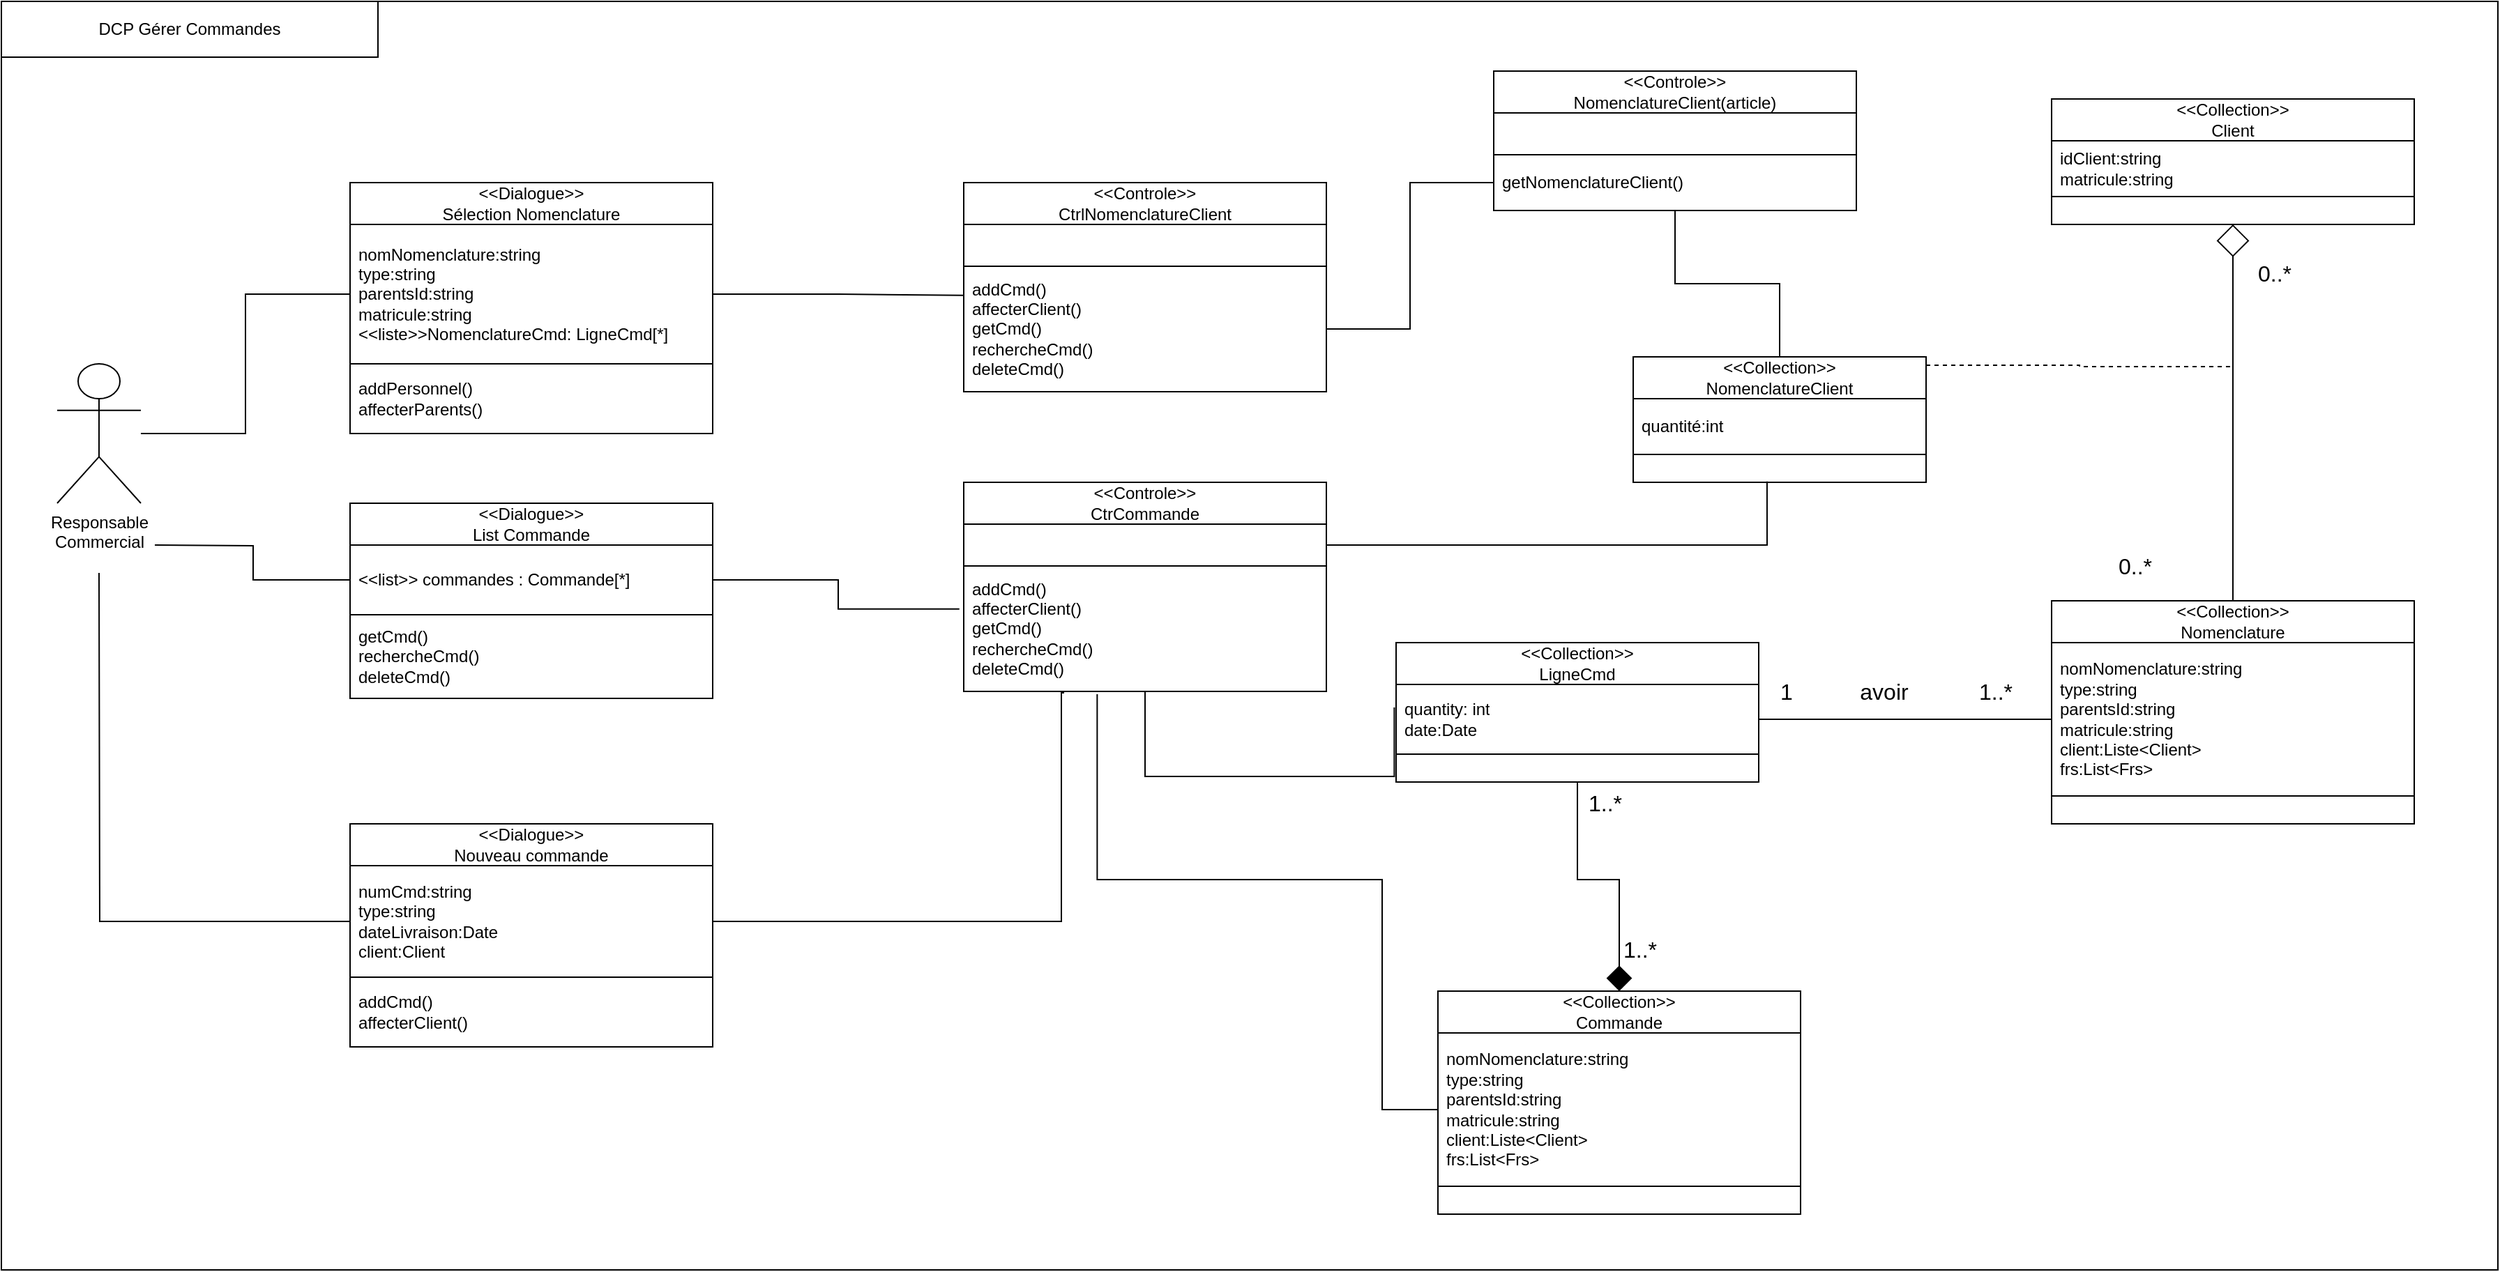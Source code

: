 <mxfile version="21.3.7" type="gitlab">
  <diagram name="Page-1" id="AcUbQvHw5QFJXDGcqYBx">
    <mxGraphModel dx="1983" dy="1119" grid="1" gridSize="10" guides="1" tooltips="1" connect="1" arrows="1" fold="1" page="1" pageScale="1" pageWidth="827" pageHeight="1169" math="0" shadow="0">
      <root>
        <mxCell id="0" />
        <mxCell id="1" parent="0" />
        <mxCell id="ppdD3s4YUbJsHrjWM72H-1" value="" style="rounded=0;whiteSpace=wrap;html=1;strokeColor=default;strokeWidth=1;" vertex="1" parent="1">
          <mxGeometry x="140" y="152.02" width="1360" height="567.98" as="geometry" />
        </mxCell>
        <mxCell id="ppdD3s4YUbJsHrjWM72H-2" style="edgeStyle=orthogonalEdgeStyle;rounded=0;orthogonalLoop=1;jettySize=auto;html=1;entryX=0;entryY=0.5;entryDx=0;entryDy=0;endArrow=none;endFill=0;" edge="1" parent="1" source="ppdD3s4YUbJsHrjWM72H-3" target="ppdD3s4YUbJsHrjWM72H-6">
          <mxGeometry relative="1" as="geometry" />
        </mxCell>
        <mxCell id="ppdD3s4YUbJsHrjWM72H-3" value="Responsable RH" style="shape=umlActor;verticalLabelPosition=bottom;verticalAlign=top;html=1;outlineConnect=0;" vertex="1" parent="1">
          <mxGeometry x="180" y="400" width="60" height="100" as="geometry" />
        </mxCell>
        <mxCell id="ppdD3s4YUbJsHrjWM72H-4" value="DCP Gérer personnel" style="rounded=0;whiteSpace=wrap;html=1;" vertex="1" parent="1">
          <mxGeometry x="140" y="152.02" width="270" height="40" as="geometry" />
        </mxCell>
        <mxCell id="ppdD3s4YUbJsHrjWM72H-5" value="&amp;lt;&amp;lt;Dialogue&amp;gt;&amp;gt;&lt;br&gt;Nouveau personnel" style="swimlane;fontStyle=0;childLayout=stackLayout;horizontal=1;startSize=30;horizontalStack=0;resizeParent=1;resizeParentMax=0;resizeLast=0;collapsible=1;marginBottom=0;whiteSpace=wrap;html=1;strokeColor=default;" vertex="1" parent="1">
          <mxGeometry x="390" y="270" width="260" height="180" as="geometry" />
        </mxCell>
        <mxCell id="ppdD3s4YUbJsHrjWM72H-6" value="nomPrenom:string&lt;br&gt;adresse:string&lt;br&gt;rib:string&lt;br&gt;poste:string&lt;br&gt;poste:string&lt;br&gt;matricule:string" style="text;strokeColor=none;fillColor=none;align=left;verticalAlign=middle;spacingLeft=4;spacingRight=4;overflow=hidden;points=[[0,0.5],[1,0.5]];portConstraint=eastwest;rotatable=0;whiteSpace=wrap;html=1;" vertex="1" parent="ppdD3s4YUbJsHrjWM72H-5">
          <mxGeometry y="30" width="260" height="100" as="geometry" />
        </mxCell>
        <mxCell id="ppdD3s4YUbJsHrjWM72H-7" value="Item 3" style="text;strokeColor=default;fillColor=none;align=left;verticalAlign=middle;spacingLeft=4;spacingRight=4;overflow=hidden;points=[[0,0.5],[1,0.5]];portConstraint=eastwest;rotatable=0;whiteSpace=wrap;html=1;" vertex="1" parent="ppdD3s4YUbJsHrjWM72H-5">
          <mxGeometry y="130" width="260" height="50" as="geometry" />
        </mxCell>
        <mxCell id="ppdD3s4YUbJsHrjWM72H-8" value="&amp;lt;&amp;lt;Dialogue&amp;gt;&amp;gt;&lt;br&gt;Liste personnel" style="swimlane;fontStyle=0;childLayout=stackLayout;horizontal=1;startSize=30;horizontalStack=0;resizeParent=1;resizeParentMax=0;resizeLast=0;collapsible=1;marginBottom=0;whiteSpace=wrap;html=1;strokeColor=default;" vertex="1" parent="1">
          <mxGeometry x="390" y="510" width="260" height="160" as="geometry" />
        </mxCell>
        <mxCell id="ppdD3s4YUbJsHrjWM72H-9" value="&amp;lt;&amp;lt;list&amp;gt;&amp;gt; personnels : Personnel[*]" style="text;strokeColor=none;fillColor=none;align=left;verticalAlign=middle;spacingLeft=4;spacingRight=4;overflow=hidden;points=[[0,0.5],[1,0.5]];portConstraint=eastwest;rotatable=0;whiteSpace=wrap;html=1;" vertex="1" parent="ppdD3s4YUbJsHrjWM72H-8">
          <mxGeometry y="30" width="260" height="50" as="geometry" />
        </mxCell>
        <mxCell id="ppdD3s4YUbJsHrjWM72H-10" value="getPersonnels()&lt;br&gt;recherchePersonnel()&lt;br&gt;updatePersonnel()&lt;br&gt;deletePersonnel()" style="text;strokeColor=default;fillColor=none;align=left;verticalAlign=middle;spacingLeft=4;spacingRight=4;overflow=hidden;points=[[0,0.5],[1,0.5]];portConstraint=eastwest;rotatable=0;whiteSpace=wrap;html=1;" vertex="1" parent="ppdD3s4YUbJsHrjWM72H-8">
          <mxGeometry y="80" width="260" height="80" as="geometry" />
        </mxCell>
        <mxCell id="ppdD3s4YUbJsHrjWM72H-11" value="&amp;lt;&amp;lt;Controle&amp;gt;&amp;gt;&lt;br&gt;CtrPersonnel" style="swimlane;fontStyle=0;childLayout=stackLayout;horizontal=1;startSize=30;horizontalStack=0;resizeParent=1;resizeParentMax=0;resizeLast=0;collapsible=1;marginBottom=0;whiteSpace=wrap;html=1;strokeColor=default;" vertex="1" parent="1">
          <mxGeometry x="810" y="340" width="260" height="150" as="geometry" />
        </mxCell>
        <mxCell id="ppdD3s4YUbJsHrjWM72H-12" value="&amp;nbsp;" style="text;strokeColor=none;fillColor=none;align=left;verticalAlign=middle;spacingLeft=4;spacingRight=4;overflow=hidden;points=[[0,0.5],[1,0.5]];portConstraint=eastwest;rotatable=0;whiteSpace=wrap;html=1;" vertex="1" parent="ppdD3s4YUbJsHrjWM72H-11">
          <mxGeometry y="30" width="260" height="30" as="geometry" />
        </mxCell>
        <mxCell id="ppdD3s4YUbJsHrjWM72H-13" value="getAll()&lt;br&gt;getPersonnelById()&lt;br&gt;createPersonnel()&lt;br&gt;updatePersonnel()&lt;br&gt;deletePersonnel()" style="text;strokeColor=default;fillColor=none;align=left;verticalAlign=middle;spacingLeft=4;spacingRight=4;overflow=hidden;points=[[0,0.5],[1,0.5]];portConstraint=eastwest;rotatable=0;whiteSpace=wrap;html=1;" vertex="1" parent="ppdD3s4YUbJsHrjWM72H-11">
          <mxGeometry y="60" width="260" height="90" as="geometry" />
        </mxCell>
        <mxCell id="ppdD3s4YUbJsHrjWM72H-14" value="&amp;lt;&amp;lt;Entité&amp;gt;&amp;gt;&lt;br&gt;Personnel" style="swimlane;fontStyle=0;childLayout=stackLayout;horizontal=1;startSize=30;horizontalStack=0;resizeParent=1;resizeParentMax=0;resizeLast=0;collapsible=1;marginBottom=0;whiteSpace=wrap;html=1;strokeColor=default;" vertex="1" parent="1">
          <mxGeometry x="1180" y="300" width="260" height="160" as="geometry" />
        </mxCell>
        <mxCell id="ppdD3s4YUbJsHrjWM72H-15" value="nomPrenom:string&lt;br style=&quot;border-color: var(--border-color);&quot;&gt;adresse:string&lt;br style=&quot;border-color: var(--border-color);&quot;&gt;rib:string&lt;br style=&quot;border-color: var(--border-color);&quot;&gt;poste:string&lt;br style=&quot;border-color: var(--border-color);&quot;&gt;poste:string&lt;br style=&quot;border-color: var(--border-color);&quot;&gt;matricule:string" style="text;strokeColor=none;fillColor=none;align=left;verticalAlign=middle;spacingLeft=4;spacingRight=4;overflow=hidden;points=[[0,0.5],[1,0.5]];portConstraint=eastwest;rotatable=0;whiteSpace=wrap;html=1;" vertex="1" parent="ppdD3s4YUbJsHrjWM72H-14">
          <mxGeometry y="30" width="260" height="110" as="geometry" />
        </mxCell>
        <mxCell id="ppdD3s4YUbJsHrjWM72H-16" value="&amp;nbsp;" style="text;strokeColor=default;fillColor=none;align=left;verticalAlign=middle;spacingLeft=4;spacingRight=4;overflow=hidden;points=[[0,0.5],[1,0.5]];portConstraint=eastwest;rotatable=0;whiteSpace=wrap;html=1;" vertex="1" parent="ppdD3s4YUbJsHrjWM72H-14">
          <mxGeometry y="140" width="260" height="20" as="geometry" />
        </mxCell>
        <mxCell id="ppdD3s4YUbJsHrjWM72H-17" style="edgeStyle=orthogonalEdgeStyle;rounded=0;orthogonalLoop=1;jettySize=auto;html=1;endArrow=none;endFill=0;" edge="1" parent="1" target="ppdD3s4YUbJsHrjWM72H-9">
          <mxGeometry relative="1" as="geometry">
            <mxPoint x="220" y="520" as="sourcePoint" />
            <mxPoint x="400" y="345" as="targetPoint" />
          </mxGeometry>
        </mxCell>
        <mxCell id="ppdD3s4YUbJsHrjWM72H-18" style="edgeStyle=orthogonalEdgeStyle;rounded=0;orthogonalLoop=1;jettySize=auto;html=1;endArrow=none;endFill=0;" edge="1" parent="1" source="ppdD3s4YUbJsHrjWM72H-6" target="ppdD3s4YUbJsHrjWM72H-12">
          <mxGeometry relative="1" as="geometry" />
        </mxCell>
        <mxCell id="ppdD3s4YUbJsHrjWM72H-19" style="edgeStyle=orthogonalEdgeStyle;rounded=0;orthogonalLoop=1;jettySize=auto;html=1;endArrow=none;endFill=0;" edge="1" parent="1" source="ppdD3s4YUbJsHrjWM72H-12" target="ppdD3s4YUbJsHrjWM72H-15">
          <mxGeometry relative="1" as="geometry" />
        </mxCell>
        <mxCell id="ppdD3s4YUbJsHrjWM72H-20" style="edgeStyle=orthogonalEdgeStyle;rounded=0;orthogonalLoop=1;jettySize=auto;html=1;exitX=1;exitY=0.5;exitDx=0;exitDy=0;entryX=0.499;entryY=1.003;entryDx=0;entryDy=0;entryPerimeter=0;endArrow=none;endFill=0;" edge="1" parent="1" source="ppdD3s4YUbJsHrjWM72H-9" target="ppdD3s4YUbJsHrjWM72H-13">
          <mxGeometry relative="1" as="geometry" />
        </mxCell>
        <mxCell id="ppdD3s4YUbJsHrjWM72H-21" value="" style="rounded=0;whiteSpace=wrap;html=1;strokeColor=default;strokeWidth=1;" vertex="1" parent="1">
          <mxGeometry x="140" y="152.02" width="1360" height="567.98" as="geometry" />
        </mxCell>
        <mxCell id="ppdD3s4YUbJsHrjWM72H-22" style="edgeStyle=orthogonalEdgeStyle;rounded=0;orthogonalLoop=1;jettySize=auto;html=1;entryX=0;entryY=0.5;entryDx=0;entryDy=0;endArrow=none;endFill=0;" edge="1" parent="1" source="ppdD3s4YUbJsHrjWM72H-23" target="ppdD3s4YUbJsHrjWM72H-26">
          <mxGeometry relative="1" as="geometry" />
        </mxCell>
        <mxCell id="ppdD3s4YUbJsHrjWM72H-23" value="Responsable RH" style="shape=umlActor;verticalLabelPosition=bottom;verticalAlign=top;html=1;outlineConnect=0;" vertex="1" parent="1">
          <mxGeometry x="180" y="400" width="60" height="100" as="geometry" />
        </mxCell>
        <mxCell id="ppdD3s4YUbJsHrjWM72H-24" value="DCP Gérer personnel" style="rounded=0;whiteSpace=wrap;html=1;" vertex="1" parent="1">
          <mxGeometry x="140" y="152.02" width="270" height="40" as="geometry" />
        </mxCell>
        <mxCell id="ppdD3s4YUbJsHrjWM72H-25" value="&amp;lt;&amp;lt;Dialogue&amp;gt;&amp;gt;&lt;br&gt;Nouveau personnel" style="swimlane;fontStyle=0;childLayout=stackLayout;horizontal=1;startSize=30;horizontalStack=0;resizeParent=1;resizeParentMax=0;resizeLast=0;collapsible=1;marginBottom=0;whiteSpace=wrap;html=1;strokeColor=default;" vertex="1" parent="1">
          <mxGeometry x="390" y="270" width="260" height="180" as="geometry" />
        </mxCell>
        <mxCell id="ppdD3s4YUbJsHrjWM72H-26" value="nomPrenom:string&lt;br&gt;adresse:string&lt;br&gt;rib:string&lt;br&gt;poste:string&lt;br&gt;poste:string&lt;br&gt;matricule:string" style="text;strokeColor=none;fillColor=none;align=left;verticalAlign=middle;spacingLeft=4;spacingRight=4;overflow=hidden;points=[[0,0.5],[1,0.5]];portConstraint=eastwest;rotatable=0;whiteSpace=wrap;html=1;" vertex="1" parent="ppdD3s4YUbJsHrjWM72H-25">
          <mxGeometry y="30" width="260" height="100" as="geometry" />
        </mxCell>
        <mxCell id="ppdD3s4YUbJsHrjWM72H-27" value="Item 3" style="text;strokeColor=default;fillColor=none;align=left;verticalAlign=middle;spacingLeft=4;spacingRight=4;overflow=hidden;points=[[0,0.5],[1,0.5]];portConstraint=eastwest;rotatable=0;whiteSpace=wrap;html=1;" vertex="1" parent="ppdD3s4YUbJsHrjWM72H-25">
          <mxGeometry y="130" width="260" height="50" as="geometry" />
        </mxCell>
        <mxCell id="ppdD3s4YUbJsHrjWM72H-28" value="&amp;lt;&amp;lt;Dialogue&amp;gt;&amp;gt;&lt;br&gt;Liste personnel" style="swimlane;fontStyle=0;childLayout=stackLayout;horizontal=1;startSize=30;horizontalStack=0;resizeParent=1;resizeParentMax=0;resizeLast=0;collapsible=1;marginBottom=0;whiteSpace=wrap;html=1;strokeColor=default;" vertex="1" parent="1">
          <mxGeometry x="390" y="510" width="260" height="160" as="geometry" />
        </mxCell>
        <mxCell id="ppdD3s4YUbJsHrjWM72H-29" value="&amp;lt;&amp;lt;list&amp;gt;&amp;gt; personnels : Personnel[*]" style="text;strokeColor=none;fillColor=none;align=left;verticalAlign=middle;spacingLeft=4;spacingRight=4;overflow=hidden;points=[[0,0.5],[1,0.5]];portConstraint=eastwest;rotatable=0;whiteSpace=wrap;html=1;" vertex="1" parent="ppdD3s4YUbJsHrjWM72H-28">
          <mxGeometry y="30" width="260" height="50" as="geometry" />
        </mxCell>
        <mxCell id="ppdD3s4YUbJsHrjWM72H-30" value="getPersonnels()&lt;br&gt;recherchePersonnel()&lt;br&gt;updatePersonnel()&lt;br&gt;deletePersonnel()" style="text;strokeColor=default;fillColor=none;align=left;verticalAlign=middle;spacingLeft=4;spacingRight=4;overflow=hidden;points=[[0,0.5],[1,0.5]];portConstraint=eastwest;rotatable=0;whiteSpace=wrap;html=1;" vertex="1" parent="ppdD3s4YUbJsHrjWM72H-28">
          <mxGeometry y="80" width="260" height="80" as="geometry" />
        </mxCell>
        <mxCell id="ppdD3s4YUbJsHrjWM72H-31" value="&amp;lt;&amp;lt;Controle&amp;gt;&amp;gt;&lt;br&gt;CtrPersonnel" style="swimlane;fontStyle=0;childLayout=stackLayout;horizontal=1;startSize=30;horizontalStack=0;resizeParent=1;resizeParentMax=0;resizeLast=0;collapsible=1;marginBottom=0;whiteSpace=wrap;html=1;strokeColor=default;" vertex="1" parent="1">
          <mxGeometry x="810" y="340" width="260" height="150" as="geometry" />
        </mxCell>
        <mxCell id="ppdD3s4YUbJsHrjWM72H-32" value="&amp;nbsp;" style="text;strokeColor=none;fillColor=none;align=left;verticalAlign=middle;spacingLeft=4;spacingRight=4;overflow=hidden;points=[[0,0.5],[1,0.5]];portConstraint=eastwest;rotatable=0;whiteSpace=wrap;html=1;" vertex="1" parent="ppdD3s4YUbJsHrjWM72H-31">
          <mxGeometry y="30" width="260" height="30" as="geometry" />
        </mxCell>
        <mxCell id="ppdD3s4YUbJsHrjWM72H-33" value="getAll()&lt;br&gt;getPersonnelById()&lt;br&gt;createPersonnel()&lt;br&gt;updatePersonnel()&lt;br&gt;deletePersonnel()" style="text;strokeColor=default;fillColor=none;align=left;verticalAlign=middle;spacingLeft=4;spacingRight=4;overflow=hidden;points=[[0,0.5],[1,0.5]];portConstraint=eastwest;rotatable=0;whiteSpace=wrap;html=1;" vertex="1" parent="ppdD3s4YUbJsHrjWM72H-31">
          <mxGeometry y="60" width="260" height="90" as="geometry" />
        </mxCell>
        <mxCell id="ppdD3s4YUbJsHrjWM72H-34" value="&amp;lt;&amp;lt;Collection&amp;gt;&amp;gt;&lt;br&gt;Personnel" style="swimlane;fontStyle=0;childLayout=stackLayout;horizontal=1;startSize=30;horizontalStack=0;resizeParent=1;resizeParentMax=0;resizeLast=0;collapsible=1;marginBottom=0;whiteSpace=wrap;html=1;strokeColor=default;" vertex="1" parent="1">
          <mxGeometry x="1180" y="300" width="260" height="160" as="geometry" />
        </mxCell>
        <mxCell id="ppdD3s4YUbJsHrjWM72H-35" value="nomPrenom:string&lt;br style=&quot;border-color: var(--border-color);&quot;&gt;adresse:string&lt;br style=&quot;border-color: var(--border-color);&quot;&gt;rib:string&lt;br style=&quot;border-color: var(--border-color);&quot;&gt;poste:string&lt;br style=&quot;border-color: var(--border-color);&quot;&gt;poste:string&lt;br style=&quot;border-color: var(--border-color);&quot;&gt;matricule:string" style="text;strokeColor=none;fillColor=none;align=left;verticalAlign=middle;spacingLeft=4;spacingRight=4;overflow=hidden;points=[[0,0.5],[1,0.5]];portConstraint=eastwest;rotatable=0;whiteSpace=wrap;html=1;" vertex="1" parent="ppdD3s4YUbJsHrjWM72H-34">
          <mxGeometry y="30" width="260" height="110" as="geometry" />
        </mxCell>
        <mxCell id="ppdD3s4YUbJsHrjWM72H-36" value="&amp;nbsp;" style="text;strokeColor=default;fillColor=none;align=left;verticalAlign=middle;spacingLeft=4;spacingRight=4;overflow=hidden;points=[[0,0.5],[1,0.5]];portConstraint=eastwest;rotatable=0;whiteSpace=wrap;html=1;" vertex="1" parent="ppdD3s4YUbJsHrjWM72H-34">
          <mxGeometry y="140" width="260" height="20" as="geometry" />
        </mxCell>
        <mxCell id="ppdD3s4YUbJsHrjWM72H-37" style="edgeStyle=orthogonalEdgeStyle;rounded=0;orthogonalLoop=1;jettySize=auto;html=1;endArrow=none;endFill=0;" edge="1" parent="1" target="ppdD3s4YUbJsHrjWM72H-29">
          <mxGeometry relative="1" as="geometry">
            <mxPoint x="220" y="520" as="sourcePoint" />
            <mxPoint x="400" y="345" as="targetPoint" />
          </mxGeometry>
        </mxCell>
        <mxCell id="ppdD3s4YUbJsHrjWM72H-38" style="edgeStyle=orthogonalEdgeStyle;rounded=0;orthogonalLoop=1;jettySize=auto;html=1;endArrow=none;endFill=0;" edge="1" parent="1" source="ppdD3s4YUbJsHrjWM72H-26" target="ppdD3s4YUbJsHrjWM72H-32">
          <mxGeometry relative="1" as="geometry" />
        </mxCell>
        <mxCell id="ppdD3s4YUbJsHrjWM72H-39" style="edgeStyle=orthogonalEdgeStyle;rounded=0;orthogonalLoop=1;jettySize=auto;html=1;endArrow=none;endFill=0;" edge="1" parent="1" source="ppdD3s4YUbJsHrjWM72H-32" target="ppdD3s4YUbJsHrjWM72H-35">
          <mxGeometry relative="1" as="geometry" />
        </mxCell>
        <mxCell id="ppdD3s4YUbJsHrjWM72H-40" style="edgeStyle=orthogonalEdgeStyle;rounded=0;orthogonalLoop=1;jettySize=auto;html=1;exitX=1;exitY=0.5;exitDx=0;exitDy=0;entryX=0.499;entryY=1.003;entryDx=0;entryDy=0;entryPerimeter=0;endArrow=none;endFill=0;" edge="1" parent="1" source="ppdD3s4YUbJsHrjWM72H-29" target="ppdD3s4YUbJsHrjWM72H-33">
          <mxGeometry relative="1" as="geometry" />
        </mxCell>
        <mxCell id="ppdD3s4YUbJsHrjWM72H-41" value="" style="rounded=0;whiteSpace=wrap;html=1;strokeColor=default;strokeWidth=1;" vertex="1" parent="1">
          <mxGeometry x="140" y="150" width="1360" height="820" as="geometry" />
        </mxCell>
        <mxCell id="ppdD3s4YUbJsHrjWM72H-42" style="edgeStyle=orthogonalEdgeStyle;rounded=0;orthogonalLoop=1;jettySize=auto;html=1;entryX=0;entryY=0.5;entryDx=0;entryDy=0;endArrow=none;endFill=0;" edge="1" parent="1" source="ppdD3s4YUbJsHrjWM72H-44" target="ppdD3s4YUbJsHrjWM72H-47">
          <mxGeometry relative="1" as="geometry" />
        </mxCell>
        <mxCell id="ppdD3s4YUbJsHrjWM72H-43" style="edgeStyle=orthogonalEdgeStyle;rounded=0;orthogonalLoop=1;jettySize=auto;html=1;endArrow=none;endFill=0;" edge="1" parent="1" target="ppdD3s4YUbJsHrjWM72H-63">
          <mxGeometry relative="1" as="geometry">
            <mxPoint x="210" y="550" as="sourcePoint" />
          </mxGeometry>
        </mxCell>
        <mxCell id="ppdD3s4YUbJsHrjWM72H-44" value="Responsable RH" style="shape=umlActor;verticalLabelPosition=bottom;verticalAlign=top;html=1;outlineConnect=0;" vertex="1" parent="1">
          <mxGeometry x="180" y="400" width="60" height="100" as="geometry" />
        </mxCell>
        <mxCell id="ppdD3s4YUbJsHrjWM72H-45" value="DCP Gérer personnel" style="rounded=0;whiteSpace=wrap;html=1;" vertex="1" parent="1">
          <mxGeometry x="140" y="150.0" width="270" height="40" as="geometry" />
        </mxCell>
        <mxCell id="ppdD3s4YUbJsHrjWM72H-46" value="&amp;lt;&amp;lt;Dialogue&amp;gt;&amp;gt;&lt;br&gt;Nouveau Personnel" style="swimlane;fontStyle=0;childLayout=stackLayout;horizontal=1;startSize=30;horizontalStack=0;resizeParent=1;resizeParentMax=0;resizeLast=0;collapsible=1;marginBottom=0;whiteSpace=wrap;html=1;strokeColor=default;" vertex="1" parent="1">
          <mxGeometry x="390" y="270" width="260" height="180" as="geometry" />
        </mxCell>
        <mxCell id="ppdD3s4YUbJsHrjWM72H-47" value="nomPrenom:string&lt;br&gt;adresse:string&lt;br&gt;rib:string&lt;br&gt;poste:string&lt;br&gt;poste:string&lt;br&gt;matricule:string" style="text;strokeColor=none;fillColor=none;align=left;verticalAlign=middle;spacingLeft=4;spacingRight=4;overflow=hidden;points=[[0,0.5],[1,0.5]];portConstraint=eastwest;rotatable=0;whiteSpace=wrap;html=1;" vertex="1" parent="ppdD3s4YUbJsHrjWM72H-46">
          <mxGeometry y="30" width="260" height="100" as="geometry" />
        </mxCell>
        <mxCell id="ppdD3s4YUbJsHrjWM72H-48" value="addPersonnel()" style="text;strokeColor=default;fillColor=none;align=left;verticalAlign=middle;spacingLeft=4;spacingRight=4;overflow=hidden;points=[[0,0.5],[1,0.5]];portConstraint=eastwest;rotatable=0;whiteSpace=wrap;html=1;" vertex="1" parent="ppdD3s4YUbJsHrjWM72H-46">
          <mxGeometry y="130" width="260" height="50" as="geometry" />
        </mxCell>
        <mxCell id="ppdD3s4YUbJsHrjWM72H-49" value="&amp;lt;&amp;lt;Dialogue&amp;gt;&amp;gt;&lt;br&gt;Liste personnel en veille" style="swimlane;fontStyle=0;childLayout=stackLayout;horizontal=1;startSize=30;horizontalStack=0;resizeParent=1;resizeParentMax=0;resizeLast=0;collapsible=1;marginBottom=0;whiteSpace=wrap;html=1;strokeColor=default;" vertex="1" parent="1">
          <mxGeometry x="390" y="510" width="260" height="140" as="geometry" />
        </mxCell>
        <mxCell id="ppdD3s4YUbJsHrjWM72H-50" value="&amp;lt;&amp;lt;list&amp;gt;&amp;gt; personnels : Personnel[*]" style="text;strokeColor=none;fillColor=none;align=left;verticalAlign=middle;spacingLeft=4;spacingRight=4;overflow=hidden;points=[[0,0.5],[1,0.5]];portConstraint=eastwest;rotatable=0;whiteSpace=wrap;html=1;" vertex="1" parent="ppdD3s4YUbJsHrjWM72H-49">
          <mxGeometry y="30" width="260" height="50" as="geometry" />
        </mxCell>
        <mxCell id="ppdD3s4YUbJsHrjWM72H-51" value="getPersonnels()&lt;br&gt;recherchePersonnel()&lt;br&gt;deletePersonnel()" style="text;strokeColor=default;fillColor=none;align=left;verticalAlign=middle;spacingLeft=4;spacingRight=4;overflow=hidden;points=[[0,0.5],[1,0.5]];portConstraint=eastwest;rotatable=0;whiteSpace=wrap;html=1;" vertex="1" parent="ppdD3s4YUbJsHrjWM72H-49">
          <mxGeometry y="80" width="260" height="60" as="geometry" />
        </mxCell>
        <mxCell id="ppdD3s4YUbJsHrjWM72H-52" value="&amp;lt;&amp;lt;Controle&amp;gt;&amp;gt;&lt;br&gt;CtrPersonnel" style="swimlane;fontStyle=0;childLayout=stackLayout;horizontal=1;startSize=30;horizontalStack=0;resizeParent=1;resizeParentMax=0;resizeLast=0;collapsible=1;marginBottom=0;whiteSpace=wrap;html=1;strokeColor=default;" vertex="1" parent="1">
          <mxGeometry x="810" y="340" width="260" height="150" as="geometry" />
        </mxCell>
        <mxCell id="ppdD3s4YUbJsHrjWM72H-53" value="&amp;nbsp;" style="text;strokeColor=none;fillColor=none;align=left;verticalAlign=middle;spacingLeft=4;spacingRight=4;overflow=hidden;points=[[0,0.5],[1,0.5]];portConstraint=eastwest;rotatable=0;whiteSpace=wrap;html=1;" vertex="1" parent="ppdD3s4YUbJsHrjWM72H-52">
          <mxGeometry y="30" width="260" height="30" as="geometry" />
        </mxCell>
        <mxCell id="ppdD3s4YUbJsHrjWM72H-54" value="getAll()&lt;br&gt;getPersonnelById()&lt;br&gt;createPersonnel()&lt;br&gt;updatePersonnel()&lt;br&gt;deletePersonnel()" style="text;strokeColor=default;fillColor=none;align=left;verticalAlign=middle;spacingLeft=4;spacingRight=4;overflow=hidden;points=[[0,0.5],[1,0.5]];portConstraint=eastwest;rotatable=0;whiteSpace=wrap;html=1;" vertex="1" parent="ppdD3s4YUbJsHrjWM72H-52">
          <mxGeometry y="60" width="260" height="90" as="geometry" />
        </mxCell>
        <mxCell id="ppdD3s4YUbJsHrjWM72H-55" value="&amp;lt;&amp;lt;Collection&amp;gt;&amp;gt;&lt;br&gt;Personnel" style="swimlane;fontStyle=0;childLayout=stackLayout;horizontal=1;startSize=30;horizontalStack=0;resizeParent=1;resizeParentMax=0;resizeLast=0;collapsible=1;marginBottom=0;whiteSpace=wrap;html=1;strokeColor=default;" vertex="1" parent="1">
          <mxGeometry x="1180" y="300" width="260" height="160" as="geometry" />
        </mxCell>
        <mxCell id="ppdD3s4YUbJsHrjWM72H-56" value="nomPrenom:string&lt;br style=&quot;border-color: var(--border-color);&quot;&gt;adresse:string&lt;br style=&quot;border-color: var(--border-color);&quot;&gt;rib:string&lt;br style=&quot;border-color: var(--border-color);&quot;&gt;poste:string&lt;br style=&quot;border-color: var(--border-color);&quot;&gt;poste:string&lt;br style=&quot;border-color: var(--border-color);&quot;&gt;matricule:string" style="text;strokeColor=none;fillColor=none;align=left;verticalAlign=middle;spacingLeft=4;spacingRight=4;overflow=hidden;points=[[0,0.5],[1,0.5]];portConstraint=eastwest;rotatable=0;whiteSpace=wrap;html=1;" vertex="1" parent="ppdD3s4YUbJsHrjWM72H-55">
          <mxGeometry y="30" width="260" height="110" as="geometry" />
        </mxCell>
        <mxCell id="ppdD3s4YUbJsHrjWM72H-57" value="&amp;nbsp;" style="text;strokeColor=default;fillColor=none;align=left;verticalAlign=middle;spacingLeft=4;spacingRight=4;overflow=hidden;points=[[0,0.5],[1,0.5]];portConstraint=eastwest;rotatable=0;whiteSpace=wrap;html=1;" vertex="1" parent="ppdD3s4YUbJsHrjWM72H-55">
          <mxGeometry y="140" width="260" height="20" as="geometry" />
        </mxCell>
        <mxCell id="ppdD3s4YUbJsHrjWM72H-58" style="edgeStyle=orthogonalEdgeStyle;rounded=0;orthogonalLoop=1;jettySize=auto;html=1;endArrow=none;endFill=0;" edge="1" parent="1" target="ppdD3s4YUbJsHrjWM72H-50">
          <mxGeometry relative="1" as="geometry">
            <mxPoint x="221" y="530" as="sourcePoint" />
            <mxPoint x="400" y="345" as="targetPoint" />
          </mxGeometry>
        </mxCell>
        <mxCell id="ppdD3s4YUbJsHrjWM72H-59" style="edgeStyle=orthogonalEdgeStyle;rounded=0;orthogonalLoop=1;jettySize=auto;html=1;endArrow=none;endFill=0;" edge="1" parent="1" source="ppdD3s4YUbJsHrjWM72H-47" target="ppdD3s4YUbJsHrjWM72H-53">
          <mxGeometry relative="1" as="geometry" />
        </mxCell>
        <mxCell id="ppdD3s4YUbJsHrjWM72H-60" style="edgeStyle=orthogonalEdgeStyle;rounded=0;orthogonalLoop=1;jettySize=auto;html=1;endArrow=none;endFill=0;" edge="1" parent="1" source="ppdD3s4YUbJsHrjWM72H-53" target="ppdD3s4YUbJsHrjWM72H-56">
          <mxGeometry relative="1" as="geometry" />
        </mxCell>
        <mxCell id="ppdD3s4YUbJsHrjWM72H-61" style="edgeStyle=orthogonalEdgeStyle;rounded=0;orthogonalLoop=1;jettySize=auto;html=1;exitX=1;exitY=0.5;exitDx=0;exitDy=0;entryX=0.499;entryY=1.003;entryDx=0;entryDy=0;entryPerimeter=0;endArrow=none;endFill=0;" edge="1" parent="1" source="ppdD3s4YUbJsHrjWM72H-50" target="ppdD3s4YUbJsHrjWM72H-54">
          <mxGeometry relative="1" as="geometry" />
        </mxCell>
        <mxCell id="ppdD3s4YUbJsHrjWM72H-62" value="&amp;lt;&amp;lt;Dialogue&amp;gt;&amp;gt;&lt;br&gt;List Personnel" style="swimlane;fontStyle=0;childLayout=stackLayout;horizontal=1;startSize=30;horizontalStack=0;resizeParent=1;resizeParentMax=0;resizeLast=0;collapsible=1;marginBottom=0;whiteSpace=wrap;html=1;strokeColor=default;" vertex="1" parent="1">
          <mxGeometry x="390" y="740" width="260" height="190" as="geometry" />
        </mxCell>
        <mxCell id="ppdD3s4YUbJsHrjWM72H-63" value="nomPrenom:string&lt;br&gt;adresse:string&lt;br&gt;rib:string&lt;br&gt;poste:string&lt;br&gt;poste:string&lt;br&gt;matricule:string" style="text;strokeColor=none;fillColor=none;align=left;verticalAlign=middle;spacingLeft=4;spacingRight=4;overflow=hidden;points=[[0,0.5],[1,0.5]];portConstraint=eastwest;rotatable=0;whiteSpace=wrap;html=1;" vertex="1" parent="ppdD3s4YUbJsHrjWM72H-62">
          <mxGeometry y="30" width="260" height="100" as="geometry" />
        </mxCell>
        <mxCell id="ppdD3s4YUbJsHrjWM72H-64" value="getPersonnels()&lt;br style=&quot;border-color: var(--border-color);&quot;&gt;recherchePersonnel()&lt;br style=&quot;border-color: var(--border-color);&quot;&gt;updatePersonnel()&lt;br style=&quot;border-color: var(--border-color);&quot;&gt;deletePersonnel()" style="text;strokeColor=default;fillColor=none;align=left;verticalAlign=middle;spacingLeft=4;spacingRight=4;overflow=hidden;points=[[0,0.5],[1,0.5]];portConstraint=eastwest;rotatable=0;whiteSpace=wrap;html=1;" vertex="1" parent="ppdD3s4YUbJsHrjWM72H-62">
          <mxGeometry y="130" width="260" height="60" as="geometry" />
        </mxCell>
        <mxCell id="ppdD3s4YUbJsHrjWM72H-65" style="edgeStyle=orthogonalEdgeStyle;rounded=0;orthogonalLoop=1;jettySize=auto;html=1;entryX=0.804;entryY=1.011;entryDx=0;entryDy=0;entryPerimeter=0;endArrow=none;endFill=0;" edge="1" parent="1" source="ppdD3s4YUbJsHrjWM72H-63" target="ppdD3s4YUbJsHrjWM72H-54">
          <mxGeometry relative="1" as="geometry" />
        </mxCell>
        <mxCell id="ppdD3s4YUbJsHrjWM72H-66" value="" style="rounded=0;whiteSpace=wrap;html=1;strokeColor=default;strokeWidth=1;" vertex="1" parent="1">
          <mxGeometry x="140" y="152.02" width="1360" height="567.98" as="geometry" />
        </mxCell>
        <mxCell id="ppdD3s4YUbJsHrjWM72H-67" style="edgeStyle=orthogonalEdgeStyle;rounded=0;orthogonalLoop=1;jettySize=auto;html=1;entryX=0;entryY=0.5;entryDx=0;entryDy=0;endArrow=none;endFill=0;" edge="1" parent="1" source="ppdD3s4YUbJsHrjWM72H-68" target="ppdD3s4YUbJsHrjWM72H-71">
          <mxGeometry relative="1" as="geometry" />
        </mxCell>
        <mxCell id="ppdD3s4YUbJsHrjWM72H-68" value="Responsable RH" style="shape=umlActor;verticalLabelPosition=bottom;verticalAlign=top;html=1;outlineConnect=0;" vertex="1" parent="1">
          <mxGeometry x="180" y="400" width="60" height="100" as="geometry" />
        </mxCell>
        <mxCell id="ppdD3s4YUbJsHrjWM72H-69" value="DCP Gérer personnel" style="rounded=0;whiteSpace=wrap;html=1;" vertex="1" parent="1">
          <mxGeometry x="140" y="152.02" width="270" height="40" as="geometry" />
        </mxCell>
        <mxCell id="ppdD3s4YUbJsHrjWM72H-70" value="&amp;lt;&amp;lt;Dialogue&amp;gt;&amp;gt;&lt;br&gt;Nouveau personnel" style="swimlane;fontStyle=0;childLayout=stackLayout;horizontal=1;startSize=30;horizontalStack=0;resizeParent=1;resizeParentMax=0;resizeLast=0;collapsible=1;marginBottom=0;whiteSpace=wrap;html=1;strokeColor=default;" vertex="1" parent="1">
          <mxGeometry x="390" y="270" width="260" height="180" as="geometry" />
        </mxCell>
        <mxCell id="ppdD3s4YUbJsHrjWM72H-71" value="nomPrenom:string&lt;br&gt;adresse:string&lt;br&gt;rib:string&lt;br&gt;poste:string&lt;br&gt;poste:string&lt;br&gt;matricule:string" style="text;strokeColor=none;fillColor=none;align=left;verticalAlign=middle;spacingLeft=4;spacingRight=4;overflow=hidden;points=[[0,0.5],[1,0.5]];portConstraint=eastwest;rotatable=0;whiteSpace=wrap;html=1;" vertex="1" parent="ppdD3s4YUbJsHrjWM72H-70">
          <mxGeometry y="30" width="260" height="100" as="geometry" />
        </mxCell>
        <mxCell id="ppdD3s4YUbJsHrjWM72H-72" value="Item 3" style="text;strokeColor=default;fillColor=none;align=left;verticalAlign=middle;spacingLeft=4;spacingRight=4;overflow=hidden;points=[[0,0.5],[1,0.5]];portConstraint=eastwest;rotatable=0;whiteSpace=wrap;html=1;" vertex="1" parent="ppdD3s4YUbJsHrjWM72H-70">
          <mxGeometry y="130" width="260" height="50" as="geometry" />
        </mxCell>
        <mxCell id="ppdD3s4YUbJsHrjWM72H-73" value="&amp;lt;&amp;lt;Dialogue&amp;gt;&amp;gt;&lt;br&gt;Liste personnel" style="swimlane;fontStyle=0;childLayout=stackLayout;horizontal=1;startSize=30;horizontalStack=0;resizeParent=1;resizeParentMax=0;resizeLast=0;collapsible=1;marginBottom=0;whiteSpace=wrap;html=1;strokeColor=default;" vertex="1" parent="1">
          <mxGeometry x="390" y="510" width="260" height="160" as="geometry" />
        </mxCell>
        <mxCell id="ppdD3s4YUbJsHrjWM72H-74" value="&amp;lt;&amp;lt;list&amp;gt;&amp;gt; personnels : Personnel[*]" style="text;strokeColor=none;fillColor=none;align=left;verticalAlign=middle;spacingLeft=4;spacingRight=4;overflow=hidden;points=[[0,0.5],[1,0.5]];portConstraint=eastwest;rotatable=0;whiteSpace=wrap;html=1;" vertex="1" parent="ppdD3s4YUbJsHrjWM72H-73">
          <mxGeometry y="30" width="260" height="50" as="geometry" />
        </mxCell>
        <mxCell id="ppdD3s4YUbJsHrjWM72H-75" value="getPersonnels()&lt;br&gt;recherchePersonnel()&lt;br&gt;updatePersonnel()&lt;br&gt;deletePersonnel()" style="text;strokeColor=default;fillColor=none;align=left;verticalAlign=middle;spacingLeft=4;spacingRight=4;overflow=hidden;points=[[0,0.5],[1,0.5]];portConstraint=eastwest;rotatable=0;whiteSpace=wrap;html=1;" vertex="1" parent="ppdD3s4YUbJsHrjWM72H-73">
          <mxGeometry y="80" width="260" height="80" as="geometry" />
        </mxCell>
        <mxCell id="ppdD3s4YUbJsHrjWM72H-76" value="&amp;lt;&amp;lt;Controle&amp;gt;&amp;gt;&lt;br&gt;CtrPersonnel" style="swimlane;fontStyle=0;childLayout=stackLayout;horizontal=1;startSize=30;horizontalStack=0;resizeParent=1;resizeParentMax=0;resizeLast=0;collapsible=1;marginBottom=0;whiteSpace=wrap;html=1;strokeColor=default;" vertex="1" parent="1">
          <mxGeometry x="810" y="340" width="260" height="150" as="geometry" />
        </mxCell>
        <mxCell id="ppdD3s4YUbJsHrjWM72H-77" value="&amp;nbsp;" style="text;strokeColor=none;fillColor=none;align=left;verticalAlign=middle;spacingLeft=4;spacingRight=4;overflow=hidden;points=[[0,0.5],[1,0.5]];portConstraint=eastwest;rotatable=0;whiteSpace=wrap;html=1;" vertex="1" parent="ppdD3s4YUbJsHrjWM72H-76">
          <mxGeometry y="30" width="260" height="30" as="geometry" />
        </mxCell>
        <mxCell id="ppdD3s4YUbJsHrjWM72H-78" value="getAll()&lt;br&gt;getPersonnelById()&lt;br&gt;createPersonnel()&lt;br&gt;updatePersonnel()&lt;br&gt;deletePersonnel()" style="text;strokeColor=default;fillColor=none;align=left;verticalAlign=middle;spacingLeft=4;spacingRight=4;overflow=hidden;points=[[0,0.5],[1,0.5]];portConstraint=eastwest;rotatable=0;whiteSpace=wrap;html=1;" vertex="1" parent="ppdD3s4YUbJsHrjWM72H-76">
          <mxGeometry y="60" width="260" height="90" as="geometry" />
        </mxCell>
        <mxCell id="ppdD3s4YUbJsHrjWM72H-79" value="&amp;lt;&amp;lt;Collection&amp;gt;&amp;gt;&lt;br&gt;Personnel" style="swimlane;fontStyle=0;childLayout=stackLayout;horizontal=1;startSize=30;horizontalStack=0;resizeParent=1;resizeParentMax=0;resizeLast=0;collapsible=1;marginBottom=0;whiteSpace=wrap;html=1;strokeColor=default;" vertex="1" parent="1">
          <mxGeometry x="1180" y="300" width="260" height="160" as="geometry" />
        </mxCell>
        <mxCell id="ppdD3s4YUbJsHrjWM72H-80" value="nomPrenom:string&lt;br style=&quot;border-color: var(--border-color);&quot;&gt;adresse:string&lt;br style=&quot;border-color: var(--border-color);&quot;&gt;rib:string&lt;br style=&quot;border-color: var(--border-color);&quot;&gt;poste:string&lt;br style=&quot;border-color: var(--border-color);&quot;&gt;poste:string&lt;br style=&quot;border-color: var(--border-color);&quot;&gt;matricule:string" style="text;strokeColor=none;fillColor=none;align=left;verticalAlign=middle;spacingLeft=4;spacingRight=4;overflow=hidden;points=[[0,0.5],[1,0.5]];portConstraint=eastwest;rotatable=0;whiteSpace=wrap;html=1;" vertex="1" parent="ppdD3s4YUbJsHrjWM72H-79">
          <mxGeometry y="30" width="260" height="110" as="geometry" />
        </mxCell>
        <mxCell id="ppdD3s4YUbJsHrjWM72H-81" value="&amp;nbsp;" style="text;strokeColor=default;fillColor=none;align=left;verticalAlign=middle;spacingLeft=4;spacingRight=4;overflow=hidden;points=[[0,0.5],[1,0.5]];portConstraint=eastwest;rotatable=0;whiteSpace=wrap;html=1;" vertex="1" parent="ppdD3s4YUbJsHrjWM72H-79">
          <mxGeometry y="140" width="260" height="20" as="geometry" />
        </mxCell>
        <mxCell id="ppdD3s4YUbJsHrjWM72H-82" style="edgeStyle=orthogonalEdgeStyle;rounded=0;orthogonalLoop=1;jettySize=auto;html=1;endArrow=none;endFill=0;" edge="1" parent="1" target="ppdD3s4YUbJsHrjWM72H-74">
          <mxGeometry relative="1" as="geometry">
            <mxPoint x="220" y="520" as="sourcePoint" />
            <mxPoint x="400" y="345" as="targetPoint" />
          </mxGeometry>
        </mxCell>
        <mxCell id="ppdD3s4YUbJsHrjWM72H-83" style="edgeStyle=orthogonalEdgeStyle;rounded=0;orthogonalLoop=1;jettySize=auto;html=1;endArrow=none;endFill=0;" edge="1" parent="1" source="ppdD3s4YUbJsHrjWM72H-71" target="ppdD3s4YUbJsHrjWM72H-77">
          <mxGeometry relative="1" as="geometry" />
        </mxCell>
        <mxCell id="ppdD3s4YUbJsHrjWM72H-84" style="edgeStyle=orthogonalEdgeStyle;rounded=0;orthogonalLoop=1;jettySize=auto;html=1;endArrow=none;endFill=0;" edge="1" parent="1" source="ppdD3s4YUbJsHrjWM72H-77" target="ppdD3s4YUbJsHrjWM72H-80">
          <mxGeometry relative="1" as="geometry" />
        </mxCell>
        <mxCell id="ppdD3s4YUbJsHrjWM72H-85" style="edgeStyle=orthogonalEdgeStyle;rounded=0;orthogonalLoop=1;jettySize=auto;html=1;exitX=1;exitY=0.5;exitDx=0;exitDy=0;entryX=0.499;entryY=1.003;entryDx=0;entryDy=0;entryPerimeter=0;endArrow=none;endFill=0;" edge="1" parent="1" source="ppdD3s4YUbJsHrjWM72H-74" target="ppdD3s4YUbJsHrjWM72H-78">
          <mxGeometry relative="1" as="geometry" />
        </mxCell>
        <mxCell id="ppdD3s4YUbJsHrjWM72H-86" value="" style="rounded=0;whiteSpace=wrap;html=1;strokeColor=default;strokeWidth=1;" vertex="1" parent="1">
          <mxGeometry x="140" y="140" width="1790" height="910" as="geometry" />
        </mxCell>
        <mxCell id="ppdD3s4YUbJsHrjWM72H-87" style="edgeStyle=orthogonalEdgeStyle;rounded=0;orthogonalLoop=1;jettySize=auto;html=1;entryX=0;entryY=0.5;entryDx=0;entryDy=0;endArrow=none;endFill=0;" edge="1" parent="1" source="ppdD3s4YUbJsHrjWM72H-89" target="ppdD3s4YUbJsHrjWM72H-92">
          <mxGeometry relative="1" as="geometry" />
        </mxCell>
        <mxCell id="ppdD3s4YUbJsHrjWM72H-88" style="edgeStyle=orthogonalEdgeStyle;rounded=0;orthogonalLoop=1;jettySize=auto;html=1;endArrow=none;endFill=0;" edge="1" parent="1" target="ppdD3s4YUbJsHrjWM72H-108">
          <mxGeometry relative="1" as="geometry">
            <mxPoint x="210" y="550" as="sourcePoint" />
          </mxGeometry>
        </mxCell>
        <mxCell id="ppdD3s4YUbJsHrjWM72H-89" value="Responsable &lt;br&gt;Commercial" style="shape=umlActor;verticalLabelPosition=bottom;verticalAlign=top;html=1;outlineConnect=0;" vertex="1" parent="1">
          <mxGeometry x="180" y="400" width="60" height="100" as="geometry" />
        </mxCell>
        <mxCell id="ppdD3s4YUbJsHrjWM72H-90" value="DCP Gérer Commandes" style="rounded=0;whiteSpace=wrap;html=1;" vertex="1" parent="1">
          <mxGeometry x="140" y="140.0" width="270" height="40" as="geometry" />
        </mxCell>
        <mxCell id="ppdD3s4YUbJsHrjWM72H-91" value="&amp;lt;&amp;lt;Dialogue&amp;gt;&amp;gt;&lt;br&gt;Sélection Nomenclature" style="swimlane;fontStyle=0;childLayout=stackLayout;horizontal=1;startSize=30;horizontalStack=0;resizeParent=1;resizeParentMax=0;resizeLast=0;collapsible=1;marginBottom=0;whiteSpace=wrap;html=1;strokeColor=default;" vertex="1" parent="1">
          <mxGeometry x="390" y="270" width="260" height="180" as="geometry" />
        </mxCell>
        <mxCell id="ppdD3s4YUbJsHrjWM72H-92" value="nomNomenclature:string&lt;br style=&quot;border-color: var(--border-color);&quot;&gt;type:string&lt;br style=&quot;border-color: var(--border-color);&quot;&gt;parentsId:string&lt;br style=&quot;border-color: var(--border-color);&quot;&gt;matricule:string&lt;br style=&quot;border-color: var(--border-color);&quot;&gt;&amp;lt;&amp;lt;liste&amp;gt;&amp;gt;NomenclatureCmd: LigneCmd[*]" style="text;strokeColor=none;fillColor=none;align=left;verticalAlign=middle;spacingLeft=4;spacingRight=4;overflow=hidden;points=[[0,0.5],[1,0.5]];portConstraint=eastwest;rotatable=0;whiteSpace=wrap;html=1;" vertex="1" parent="ppdD3s4YUbJsHrjWM72H-91">
          <mxGeometry y="30" width="260" height="100" as="geometry" />
        </mxCell>
        <mxCell id="ppdD3s4YUbJsHrjWM72H-93" value="addPersonnel()&lt;br&gt;affecterParents()" style="text;strokeColor=default;fillColor=none;align=left;verticalAlign=middle;spacingLeft=4;spacingRight=4;overflow=hidden;points=[[0,0.5],[1,0.5]];portConstraint=eastwest;rotatable=0;whiteSpace=wrap;html=1;" vertex="1" parent="ppdD3s4YUbJsHrjWM72H-91">
          <mxGeometry y="130" width="260" height="50" as="geometry" />
        </mxCell>
        <mxCell id="ppdD3s4YUbJsHrjWM72H-94" value="&amp;lt;&amp;lt;Dialogue&amp;gt;&amp;gt;&lt;br style=&quot;border-color: var(--border-color);&quot;&gt;List Commande" style="swimlane;fontStyle=0;childLayout=stackLayout;horizontal=1;startSize=30;horizontalStack=0;resizeParent=1;resizeParentMax=0;resizeLast=0;collapsible=1;marginBottom=0;whiteSpace=wrap;html=1;strokeColor=default;" vertex="1" parent="1">
          <mxGeometry x="390" y="500" width="260" height="140" as="geometry" />
        </mxCell>
        <mxCell id="ppdD3s4YUbJsHrjWM72H-95" value="&amp;lt;&amp;lt;list&amp;gt;&amp;gt; commandes : Commande[*]" style="text;strokeColor=none;fillColor=none;align=left;verticalAlign=middle;spacingLeft=4;spacingRight=4;overflow=hidden;points=[[0,0.5],[1,0.5]];portConstraint=eastwest;rotatable=0;whiteSpace=wrap;html=1;" vertex="1" parent="ppdD3s4YUbJsHrjWM72H-94">
          <mxGeometry y="30" width="260" height="50" as="geometry" />
        </mxCell>
        <mxCell id="ppdD3s4YUbJsHrjWM72H-96" value="getCmd()&lt;br&gt;rechercheCmd()&lt;br&gt;deleteCmd()" style="text;strokeColor=default;fillColor=none;align=left;verticalAlign=middle;spacingLeft=4;spacingRight=4;overflow=hidden;points=[[0,0.5],[1,0.5]];portConstraint=eastwest;rotatable=0;whiteSpace=wrap;html=1;" vertex="1" parent="ppdD3s4YUbJsHrjWM72H-94">
          <mxGeometry y="80" width="260" height="60" as="geometry" />
        </mxCell>
        <mxCell id="ppdD3s4YUbJsHrjWM72H-143" style="edgeStyle=orthogonalEdgeStyle;rounded=0;orthogonalLoop=1;jettySize=auto;html=1;endArrow=none;endFill=0;entryX=-0.005;entryY=0.329;entryDx=0;entryDy=0;entryPerimeter=0;" edge="1" parent="1" source="ppdD3s4YUbJsHrjWM72H-97" target="ppdD3s4YUbJsHrjWM72H-122">
          <mxGeometry relative="1" as="geometry">
            <Array as="points">
              <mxPoint x="960" y="696" />
            </Array>
          </mxGeometry>
        </mxCell>
        <mxCell id="ppdD3s4YUbJsHrjWM72H-97" value="&amp;lt;&amp;lt;Controle&amp;gt;&amp;gt;&lt;br&gt;CtrCommande" style="swimlane;fontStyle=0;childLayout=stackLayout;horizontal=1;startSize=30;horizontalStack=0;resizeParent=1;resizeParentMax=0;resizeLast=0;collapsible=1;marginBottom=0;whiteSpace=wrap;html=1;strokeColor=default;" vertex="1" parent="1">
          <mxGeometry x="830" y="485" width="260" height="150" as="geometry" />
        </mxCell>
        <mxCell id="ppdD3s4YUbJsHrjWM72H-98" value="&amp;nbsp;" style="text;strokeColor=none;fillColor=none;align=left;verticalAlign=middle;spacingLeft=4;spacingRight=4;overflow=hidden;points=[[0,0.5],[1,0.5]];portConstraint=eastwest;rotatable=0;whiteSpace=wrap;html=1;" vertex="1" parent="ppdD3s4YUbJsHrjWM72H-97">
          <mxGeometry y="30" width="260" height="30" as="geometry" />
        </mxCell>
        <mxCell id="ppdD3s4YUbJsHrjWM72H-99" value="addCmd()&lt;br style=&quot;border-color: var(--border-color);&quot;&gt;affecterClient()&lt;br&gt;getCmd()&lt;br style=&quot;border-color: var(--border-color);&quot;&gt;rechercheCmd()&lt;br style=&quot;border-color: var(--border-color);&quot;&gt;deleteCmd()" style="text;strokeColor=default;fillColor=none;align=left;verticalAlign=middle;spacingLeft=4;spacingRight=4;overflow=hidden;points=[[0,0.5],[1,0.5]];portConstraint=eastwest;rotatable=0;whiteSpace=wrap;html=1;" vertex="1" parent="ppdD3s4YUbJsHrjWM72H-97">
          <mxGeometry y="60" width="260" height="90" as="geometry" />
        </mxCell>
        <mxCell id="ppdD3s4YUbJsHrjWM72H-100" value="&amp;lt;&amp;lt;Collection&amp;gt;&amp;gt;&lt;br&gt;Commande" style="swimlane;fontStyle=0;childLayout=stackLayout;horizontal=1;startSize=30;horizontalStack=0;resizeParent=1;resizeParentMax=0;resizeLast=0;collapsible=1;marginBottom=0;whiteSpace=wrap;html=1;strokeColor=default;" vertex="1" parent="1">
          <mxGeometry x="1170" y="850" width="260" height="160" as="geometry" />
        </mxCell>
        <mxCell id="ppdD3s4YUbJsHrjWM72H-101" value="nomNomenclature:string&lt;br style=&quot;border-color: var(--border-color);&quot;&gt;type:string&lt;br style=&quot;border-color: var(--border-color);&quot;&gt;parentsId:string&lt;br style=&quot;border-color: var(--border-color);&quot;&gt;matricule:string&lt;br style=&quot;border-color: var(--border-color);&quot;&gt;client:Liste&amp;lt;Client&amp;gt;&lt;br style=&quot;border-color: var(--border-color);&quot;&gt;frs:List&amp;lt;Frs&amp;gt;" style="text;strokeColor=none;fillColor=none;align=left;verticalAlign=middle;spacingLeft=4;spacingRight=4;overflow=hidden;points=[[0,0.5],[1,0.5]];portConstraint=eastwest;rotatable=0;whiteSpace=wrap;html=1;" vertex="1" parent="ppdD3s4YUbJsHrjWM72H-100">
          <mxGeometry y="30" width="260" height="110" as="geometry" />
        </mxCell>
        <mxCell id="ppdD3s4YUbJsHrjWM72H-102" value="&amp;nbsp;" style="text;strokeColor=default;fillColor=none;align=left;verticalAlign=middle;spacingLeft=4;spacingRight=4;overflow=hidden;points=[[0,0.5],[1,0.5]];portConstraint=eastwest;rotatable=0;whiteSpace=wrap;html=1;" vertex="1" parent="ppdD3s4YUbJsHrjWM72H-100">
          <mxGeometry y="140" width="260" height="20" as="geometry" />
        </mxCell>
        <mxCell id="ppdD3s4YUbJsHrjWM72H-103" style="edgeStyle=orthogonalEdgeStyle;rounded=0;orthogonalLoop=1;jettySize=auto;html=1;endArrow=none;endFill=0;" edge="1" parent="1" target="ppdD3s4YUbJsHrjWM72H-95">
          <mxGeometry relative="1" as="geometry">
            <mxPoint x="250" y="530" as="sourcePoint" />
            <mxPoint x="400" y="345" as="targetPoint" />
          </mxGeometry>
        </mxCell>
        <mxCell id="ppdD3s4YUbJsHrjWM72H-105" style="edgeStyle=orthogonalEdgeStyle;rounded=0;orthogonalLoop=1;jettySize=auto;html=1;endArrow=none;endFill=0;exitX=0.368;exitY=1.022;exitDx=0;exitDy=0;exitPerimeter=0;" edge="1" parent="1" source="ppdD3s4YUbJsHrjWM72H-99" target="ppdD3s4YUbJsHrjWM72H-101">
          <mxGeometry relative="1" as="geometry">
            <Array as="points">
              <mxPoint x="926" y="770" />
              <mxPoint x="1130" y="770" />
              <mxPoint x="1130" y="935" />
            </Array>
          </mxGeometry>
        </mxCell>
        <mxCell id="ppdD3s4YUbJsHrjWM72H-106" style="edgeStyle=orthogonalEdgeStyle;rounded=0;orthogonalLoop=1;jettySize=auto;html=1;exitX=1;exitY=0.5;exitDx=0;exitDy=0;entryX=-0.012;entryY=0.343;entryDx=0;entryDy=0;entryPerimeter=0;endArrow=none;endFill=0;" edge="1" parent="1" source="ppdD3s4YUbJsHrjWM72H-95" target="ppdD3s4YUbJsHrjWM72H-99">
          <mxGeometry relative="1" as="geometry" />
        </mxCell>
        <mxCell id="ppdD3s4YUbJsHrjWM72H-107" value="&amp;lt;&amp;lt;Dialogue&amp;gt;&amp;gt;&lt;br style=&quot;border-color: var(--border-color);&quot;&gt;Nouveau commande" style="swimlane;fontStyle=0;childLayout=stackLayout;horizontal=1;startSize=30;horizontalStack=0;resizeParent=1;resizeParentMax=0;resizeLast=0;collapsible=1;marginBottom=0;whiteSpace=wrap;html=1;strokeColor=default;" vertex="1" parent="1">
          <mxGeometry x="390" y="730" width="260" height="160" as="geometry" />
        </mxCell>
        <mxCell id="ppdD3s4YUbJsHrjWM72H-108" value="numCmd:string&lt;br&gt;type:string&lt;br&gt;dateLivraison:Date&lt;br&gt;client:Client" style="text;strokeColor=none;fillColor=none;align=left;verticalAlign=middle;spacingLeft=4;spacingRight=4;overflow=hidden;points=[[0,0.5],[1,0.5]];portConstraint=eastwest;rotatable=0;whiteSpace=wrap;html=1;" vertex="1" parent="ppdD3s4YUbJsHrjWM72H-107">
          <mxGeometry y="30" width="260" height="80" as="geometry" />
        </mxCell>
        <mxCell id="ppdD3s4YUbJsHrjWM72H-109" value="addCmd()&lt;br&gt;affecterClient()" style="text;strokeColor=default;fillColor=none;align=left;verticalAlign=middle;spacingLeft=4;spacingRight=4;overflow=hidden;points=[[0,0.5],[1,0.5]];portConstraint=eastwest;rotatable=0;whiteSpace=wrap;html=1;" vertex="1" parent="ppdD3s4YUbJsHrjWM72H-107">
          <mxGeometry y="110" width="260" height="50" as="geometry" />
        </mxCell>
        <mxCell id="ppdD3s4YUbJsHrjWM72H-110" style="edgeStyle=orthogonalEdgeStyle;rounded=0;orthogonalLoop=1;jettySize=auto;html=1;endArrow=none;endFill=0;entryX=0.277;entryY=1.022;entryDx=0;entryDy=0;entryPerimeter=0;" edge="1" parent="1" source="ppdD3s4YUbJsHrjWM72H-108" target="ppdD3s4YUbJsHrjWM72H-99">
          <mxGeometry relative="1" as="geometry">
            <Array as="points">
              <mxPoint x="900" y="800" />
              <mxPoint x="900" y="636" />
              <mxPoint x="902" y="636" />
            </Array>
          </mxGeometry>
        </mxCell>
        <mxCell id="ppdD3s4YUbJsHrjWM72H-111" value="&amp;lt;&amp;lt;Controle&amp;gt;&amp;gt;&lt;br&gt;CtrlNomenclatureClient" style="swimlane;fontStyle=0;childLayout=stackLayout;horizontal=1;startSize=30;horizontalStack=0;resizeParent=1;resizeParentMax=0;resizeLast=0;collapsible=1;marginBottom=0;whiteSpace=wrap;html=1;strokeColor=default;" vertex="1" parent="1">
          <mxGeometry x="830" y="270" width="260" height="150" as="geometry" />
        </mxCell>
        <mxCell id="ppdD3s4YUbJsHrjWM72H-112" value="&amp;nbsp;" style="text;strokeColor=none;fillColor=none;align=left;verticalAlign=middle;spacingLeft=4;spacingRight=4;overflow=hidden;points=[[0,0.5],[1,0.5]];portConstraint=eastwest;rotatable=0;whiteSpace=wrap;html=1;" vertex="1" parent="ppdD3s4YUbJsHrjWM72H-111">
          <mxGeometry y="30" width="260" height="30" as="geometry" />
        </mxCell>
        <mxCell id="ppdD3s4YUbJsHrjWM72H-113" value="addCmd()&lt;br style=&quot;border-color: var(--border-color);&quot;&gt;affecterClient()&lt;br&gt;getCmd()&lt;br style=&quot;border-color: var(--border-color);&quot;&gt;rechercheCmd()&lt;br style=&quot;border-color: var(--border-color);&quot;&gt;deleteCmd()" style="text;strokeColor=default;fillColor=none;align=left;verticalAlign=middle;spacingLeft=4;spacingRight=4;overflow=hidden;points=[[0,0.5],[1,0.5]];portConstraint=eastwest;rotatable=0;whiteSpace=wrap;html=1;" vertex="1" parent="ppdD3s4YUbJsHrjWM72H-111">
          <mxGeometry y="60" width="260" height="90" as="geometry" />
        </mxCell>
        <mxCell id="ppdD3s4YUbJsHrjWM72H-114" style="edgeStyle=orthogonalEdgeStyle;rounded=0;orthogonalLoop=1;jettySize=auto;html=1;entryX=-0.001;entryY=0.232;entryDx=0;entryDy=0;entryPerimeter=0;endArrow=none;endFill=0;" edge="1" parent="1" source="ppdD3s4YUbJsHrjWM72H-92" target="ppdD3s4YUbJsHrjWM72H-113">
          <mxGeometry relative="1" as="geometry" />
        </mxCell>
        <mxCell id="ppdD3s4YUbJsHrjWM72H-150" style="edgeStyle=orthogonalEdgeStyle;rounded=0;orthogonalLoop=1;jettySize=auto;html=1;endArrow=none;endFill=0;" edge="1" parent="1" source="ppdD3s4YUbJsHrjWM72H-115" target="ppdD3s4YUbJsHrjWM72H-145">
          <mxGeometry relative="1" as="geometry" />
        </mxCell>
        <mxCell id="ppdD3s4YUbJsHrjWM72H-115" value="&amp;lt;&amp;lt;Controle&amp;gt;&amp;gt;&lt;br&gt;NomenclatureClient(article)" style="swimlane;fontStyle=0;childLayout=stackLayout;horizontal=1;startSize=30;horizontalStack=0;resizeParent=1;resizeParentMax=0;resizeLast=0;collapsible=1;marginBottom=0;whiteSpace=wrap;html=1;strokeColor=default;" vertex="1" parent="1">
          <mxGeometry x="1210" y="190" width="260" height="100" as="geometry" />
        </mxCell>
        <mxCell id="ppdD3s4YUbJsHrjWM72H-116" value="&amp;nbsp;" style="text;strokeColor=none;fillColor=none;align=left;verticalAlign=middle;spacingLeft=4;spacingRight=4;overflow=hidden;points=[[0,0.5],[1,0.5]];portConstraint=eastwest;rotatable=0;whiteSpace=wrap;html=1;" vertex="1" parent="ppdD3s4YUbJsHrjWM72H-115">
          <mxGeometry y="30" width="260" height="30" as="geometry" />
        </mxCell>
        <mxCell id="ppdD3s4YUbJsHrjWM72H-117" value="getNomenclatureClient()" style="text;strokeColor=default;fillColor=none;align=left;verticalAlign=middle;spacingLeft=4;spacingRight=4;overflow=hidden;points=[[0,0.5],[1,0.5]];portConstraint=eastwest;rotatable=0;whiteSpace=wrap;html=1;" vertex="1" parent="ppdD3s4YUbJsHrjWM72H-115">
          <mxGeometry y="60" width="260" height="40" as="geometry" />
        </mxCell>
        <mxCell id="ppdD3s4YUbJsHrjWM72H-118" value="&amp;lt;&amp;lt;Collection&amp;gt;&amp;gt;&lt;br&gt;Nomenclature" style="swimlane;fontStyle=0;childLayout=stackLayout;horizontal=1;startSize=30;horizontalStack=0;resizeParent=1;resizeParentMax=0;resizeLast=0;collapsible=1;marginBottom=0;whiteSpace=wrap;html=1;strokeColor=default;" vertex="1" parent="1">
          <mxGeometry x="1610" y="570" width="260" height="160" as="geometry" />
        </mxCell>
        <mxCell id="ppdD3s4YUbJsHrjWM72H-119" value="nomNomenclature:string&lt;br style=&quot;border-color: var(--border-color);&quot;&gt;type:string&lt;br style=&quot;border-color: var(--border-color);&quot;&gt;parentsId:string&lt;br style=&quot;border-color: var(--border-color);&quot;&gt;matricule:string&lt;br style=&quot;border-color: var(--border-color);&quot;&gt;client:Liste&amp;lt;Client&amp;gt;&lt;br style=&quot;border-color: var(--border-color);&quot;&gt;frs:List&amp;lt;Frs&amp;gt;" style="text;strokeColor=none;fillColor=none;align=left;verticalAlign=middle;spacingLeft=4;spacingRight=4;overflow=hidden;points=[[0,0.5],[1,0.5]];portConstraint=eastwest;rotatable=0;whiteSpace=wrap;html=1;" vertex="1" parent="ppdD3s4YUbJsHrjWM72H-118">
          <mxGeometry y="30" width="260" height="110" as="geometry" />
        </mxCell>
        <mxCell id="ppdD3s4YUbJsHrjWM72H-120" value="&amp;nbsp;" style="text;strokeColor=default;fillColor=none;align=left;verticalAlign=middle;spacingLeft=4;spacingRight=4;overflow=hidden;points=[[0,0.5],[1,0.5]];portConstraint=eastwest;rotatable=0;whiteSpace=wrap;html=1;" vertex="1" parent="ppdD3s4YUbJsHrjWM72H-118">
          <mxGeometry y="140" width="260" height="20" as="geometry" />
        </mxCell>
        <mxCell id="ppdD3s4YUbJsHrjWM72H-132" style="edgeStyle=orthogonalEdgeStyle;rounded=0;orthogonalLoop=1;jettySize=auto;html=1;endArrow=diamond;endFill=1;endSize=16;" edge="1" parent="1" source="ppdD3s4YUbJsHrjWM72H-121" target="ppdD3s4YUbJsHrjWM72H-100">
          <mxGeometry relative="1" as="geometry" />
        </mxCell>
        <mxCell id="ppdD3s4YUbJsHrjWM72H-121" value="&amp;lt;&amp;lt;Collection&amp;gt;&amp;gt;&lt;br&gt;LigneCmd" style="swimlane;fontStyle=0;childLayout=stackLayout;horizontal=1;startSize=30;horizontalStack=0;resizeParent=1;resizeParentMax=0;resizeLast=0;collapsible=1;marginBottom=0;whiteSpace=wrap;html=1;strokeColor=default;" vertex="1" parent="1">
          <mxGeometry x="1140" y="600" width="260" height="100" as="geometry" />
        </mxCell>
        <mxCell id="ppdD3s4YUbJsHrjWM72H-122" value="quantity: int&lt;br&gt;date:Date" style="text;strokeColor=none;fillColor=none;align=left;verticalAlign=middle;spacingLeft=4;spacingRight=4;overflow=hidden;points=[[0,0.5],[1,0.5]];portConstraint=eastwest;rotatable=0;whiteSpace=wrap;html=1;" vertex="1" parent="ppdD3s4YUbJsHrjWM72H-121">
          <mxGeometry y="30" width="260" height="50" as="geometry" />
        </mxCell>
        <mxCell id="ppdD3s4YUbJsHrjWM72H-123" value="&amp;nbsp;" style="text;strokeColor=default;fillColor=none;align=left;verticalAlign=middle;spacingLeft=4;spacingRight=4;overflow=hidden;points=[[0,0.5],[1,0.5]];portConstraint=eastwest;rotatable=0;whiteSpace=wrap;html=1;" vertex="1" parent="ppdD3s4YUbJsHrjWM72H-121">
          <mxGeometry y="80" width="260" height="20" as="geometry" />
        </mxCell>
        <mxCell id="ppdD3s4YUbJsHrjWM72H-124" style="edgeStyle=orthogonalEdgeStyle;rounded=0;orthogonalLoop=1;jettySize=auto;html=1;endArrow=none;endFill=0;" edge="1" parent="1" source="ppdD3s4YUbJsHrjWM72H-113" target="ppdD3s4YUbJsHrjWM72H-117">
          <mxGeometry relative="1" as="geometry" />
        </mxCell>
        <mxCell id="ppdD3s4YUbJsHrjWM72H-137" style="edgeStyle=orthogonalEdgeStyle;rounded=0;orthogonalLoop=1;jettySize=auto;html=1;endArrow=none;endFill=0;startArrow=diamond;startFill=0;startSize=21;" edge="1" parent="1" source="ppdD3s4YUbJsHrjWM72H-133" target="ppdD3s4YUbJsHrjWM72H-118">
          <mxGeometry relative="1" as="geometry" />
        </mxCell>
        <mxCell id="ppdD3s4YUbJsHrjWM72H-133" value="&amp;lt;&amp;lt;Collection&amp;gt;&amp;gt;&lt;br&gt;Client" style="swimlane;fontStyle=0;childLayout=stackLayout;horizontal=1;startSize=30;horizontalStack=0;resizeParent=1;resizeParentMax=0;resizeLast=0;collapsible=1;marginBottom=0;whiteSpace=wrap;html=1;strokeColor=default;" vertex="1" parent="1">
          <mxGeometry x="1610" y="210" width="260" height="90" as="geometry" />
        </mxCell>
        <mxCell id="ppdD3s4YUbJsHrjWM72H-134" value="idClient:string&lt;br&gt;matricule:string" style="text;strokeColor=none;fillColor=none;align=left;verticalAlign=middle;spacingLeft=4;spacingRight=4;overflow=hidden;points=[[0,0.5],[1,0.5]];portConstraint=eastwest;rotatable=0;whiteSpace=wrap;html=1;" vertex="1" parent="ppdD3s4YUbJsHrjWM72H-133">
          <mxGeometry y="30" width="260" height="40" as="geometry" />
        </mxCell>
        <mxCell id="ppdD3s4YUbJsHrjWM72H-135" value="&amp;nbsp;" style="text;strokeColor=default;fillColor=none;align=left;verticalAlign=middle;spacingLeft=4;spacingRight=4;overflow=hidden;points=[[0,0.5],[1,0.5]];portConstraint=eastwest;rotatable=0;whiteSpace=wrap;html=1;" vertex="1" parent="ppdD3s4YUbJsHrjWM72H-133">
          <mxGeometry y="70" width="260" height="20" as="geometry" />
        </mxCell>
        <mxCell id="ppdD3s4YUbJsHrjWM72H-144" style="edgeStyle=orthogonalEdgeStyle;rounded=0;orthogonalLoop=1;jettySize=auto;html=1;endArrow=none;endFill=0;" edge="1" parent="1" source="ppdD3s4YUbJsHrjWM72H-122" target="ppdD3s4YUbJsHrjWM72H-119">
          <mxGeometry relative="1" as="geometry" />
        </mxCell>
        <mxCell id="ppdD3s4YUbJsHrjWM72H-149" style="edgeStyle=orthogonalEdgeStyle;rounded=0;orthogonalLoop=1;jettySize=auto;html=1;endArrow=none;endFill=0;dashed=1;" edge="1" parent="1" source="ppdD3s4YUbJsHrjWM72H-145">
          <mxGeometry relative="1" as="geometry">
            <mxPoint x="1740" y="401" as="targetPoint" />
            <Array as="points">
              <mxPoint x="1630" y="401" />
              <mxPoint x="1740" y="402" />
            </Array>
          </mxGeometry>
        </mxCell>
        <mxCell id="ppdD3s4YUbJsHrjWM72H-145" value="&amp;lt;&amp;lt;Collection&amp;gt;&amp;gt;&lt;br&gt;NomenclatureClient" style="swimlane;fontStyle=0;childLayout=stackLayout;horizontal=1;startSize=30;horizontalStack=0;resizeParent=1;resizeParentMax=0;resizeLast=0;collapsible=1;marginBottom=0;whiteSpace=wrap;html=1;strokeColor=default;" vertex="1" parent="1">
          <mxGeometry x="1310" y="395" width="210" height="90" as="geometry" />
        </mxCell>
        <mxCell id="ppdD3s4YUbJsHrjWM72H-146" value="quantité:int" style="text;strokeColor=none;fillColor=none;align=left;verticalAlign=middle;spacingLeft=4;spacingRight=4;overflow=hidden;points=[[0,0.5],[1,0.5]];portConstraint=eastwest;rotatable=0;whiteSpace=wrap;html=1;" vertex="1" parent="ppdD3s4YUbJsHrjWM72H-145">
          <mxGeometry y="30" width="210" height="40" as="geometry" />
        </mxCell>
        <mxCell id="ppdD3s4YUbJsHrjWM72H-147" value="&amp;nbsp;" style="text;strokeColor=default;fillColor=none;align=left;verticalAlign=middle;spacingLeft=4;spacingRight=4;overflow=hidden;points=[[0,0.5],[1,0.5]];portConstraint=eastwest;rotatable=0;whiteSpace=wrap;html=1;" vertex="1" parent="ppdD3s4YUbJsHrjWM72H-145">
          <mxGeometry y="70" width="210" height="20" as="geometry" />
        </mxCell>
        <mxCell id="ppdD3s4YUbJsHrjWM72H-148" style="edgeStyle=orthogonalEdgeStyle;rounded=0;orthogonalLoop=1;jettySize=auto;html=1;entryX=0.457;entryY=0.966;entryDx=0;entryDy=0;entryPerimeter=0;endArrow=none;endFill=0;" edge="1" parent="1" source="ppdD3s4YUbJsHrjWM72H-98" target="ppdD3s4YUbJsHrjWM72H-147">
          <mxGeometry relative="1" as="geometry" />
        </mxCell>
        <mxCell id="ppdD3s4YUbJsHrjWM72H-151" value="0..*" style="text;html=1;strokeColor=none;fillColor=none;align=center;verticalAlign=middle;whiteSpace=wrap;rounded=0;spacing=1;fontSize=16;" vertex="1" parent="1">
          <mxGeometry x="1740" y="320" width="60" height="30" as="geometry" />
        </mxCell>
        <mxCell id="ppdD3s4YUbJsHrjWM72H-152" value="0..*" style="text;html=1;strokeColor=none;fillColor=none;align=center;verticalAlign=middle;whiteSpace=wrap;rounded=0;spacing=1;fontSize=16;" vertex="1" parent="1">
          <mxGeometry x="1640" y="530" width="60" height="30" as="geometry" />
        </mxCell>
        <mxCell id="ppdD3s4YUbJsHrjWM72H-153" value="1..*" style="text;html=1;strokeColor=none;fillColor=none;align=center;verticalAlign=middle;whiteSpace=wrap;rounded=0;spacing=1;fontSize=16;" vertex="1" parent="1">
          <mxGeometry x="1260" y="700" width="60" height="30" as="geometry" />
        </mxCell>
        <mxCell id="ppdD3s4YUbJsHrjWM72H-154" value="1..*" style="text;html=1;strokeColor=none;fillColor=none;align=center;verticalAlign=middle;whiteSpace=wrap;rounded=0;spacing=1;fontSize=16;" vertex="1" parent="1">
          <mxGeometry x="1290" y="810" width="50" height="20" as="geometry" />
        </mxCell>
        <mxCell id="ppdD3s4YUbJsHrjWM72H-158" value="1..*" style="text;html=1;strokeColor=none;fillColor=none;align=center;verticalAlign=middle;whiteSpace=wrap;rounded=0;spacing=1;fontSize=16;" vertex="1" parent="1">
          <mxGeometry x="1540" y="620" width="60" height="30" as="geometry" />
        </mxCell>
        <mxCell id="ppdD3s4YUbJsHrjWM72H-159" value="1" style="text;html=1;strokeColor=none;fillColor=none;align=center;verticalAlign=middle;whiteSpace=wrap;rounded=0;spacing=1;fontSize=16;" vertex="1" parent="1">
          <mxGeometry x="1390" y="620" width="60" height="30" as="geometry" />
        </mxCell>
        <mxCell id="ppdD3s4YUbJsHrjWM72H-160" value="avoir" style="text;html=1;strokeColor=none;fillColor=none;align=center;verticalAlign=middle;whiteSpace=wrap;rounded=0;spacing=1;fontSize=16;" vertex="1" parent="1">
          <mxGeometry x="1460" y="620" width="60" height="30" as="geometry" />
        </mxCell>
      </root>
    </mxGraphModel>
  </diagram>
</mxfile>
